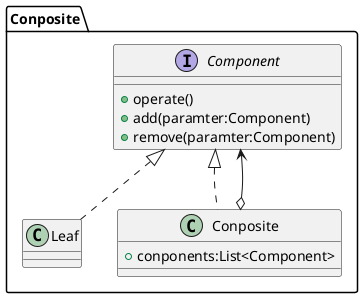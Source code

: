 @startuml
package Conposite{
    interface Component{
        +operate()
        +add(paramter:Component)
        +remove(paramter:Component)
    }
    class Leaf implements Component
    class Conposite implements Component{
        +conponents:List<Component>
    }
    Conposite o--> Component
}
@enduml